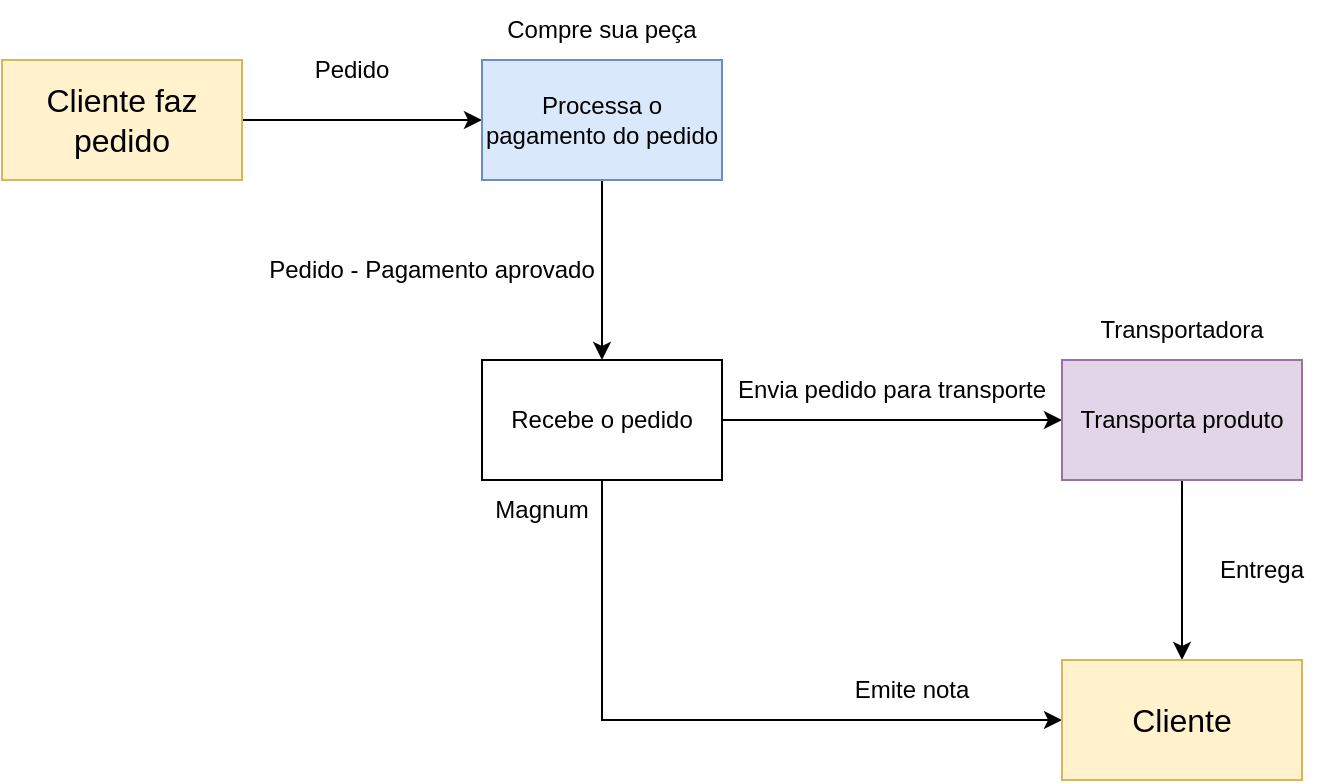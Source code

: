 <mxfile version="26.0.4">
  <diagram name="Página-1" id="2KZGWjl2fdi0CwkLy8pH">
    <mxGraphModel dx="826" dy="426" grid="1" gridSize="10" guides="1" tooltips="1" connect="1" arrows="1" fold="1" page="1" pageScale="1" pageWidth="827" pageHeight="1169" math="0" shadow="0">
      <root>
        <mxCell id="0" />
        <mxCell id="1" parent="0" />
        <mxCell id="X5MFcecDnW7EVMNdHlIu-2" style="edgeStyle=orthogonalEdgeStyle;rounded=0;orthogonalLoop=1;jettySize=auto;html=1;entryX=0;entryY=0.5;entryDx=0;entryDy=0;" edge="1" parent="1" source="zd_mETxT3Hom4_Nt144h-1" target="X5MFcecDnW7EVMNdHlIu-1">
          <mxGeometry relative="1" as="geometry" />
        </mxCell>
        <mxCell id="zd_mETxT3Hom4_Nt144h-1" value="Cliente faz pedido" style="rounded=0;whiteSpace=wrap;html=1;fillColor=#fff2cc;strokeColor=#d6b656;fontSize=16;" parent="1" vertex="1">
          <mxGeometry x="40" y="40" width="120" height="60" as="geometry" />
        </mxCell>
        <mxCell id="X5MFcecDnW7EVMNdHlIu-12" style="edgeStyle=orthogonalEdgeStyle;rounded=0;orthogonalLoop=1;jettySize=auto;html=1;entryX=0.5;entryY=0;entryDx=0;entryDy=0;" edge="1" parent="1" source="X5MFcecDnW7EVMNdHlIu-1" target="X5MFcecDnW7EVMNdHlIu-9">
          <mxGeometry relative="1" as="geometry" />
        </mxCell>
        <mxCell id="X5MFcecDnW7EVMNdHlIu-1" value="Processa o pagamento do pedido" style="rounded=0;whiteSpace=wrap;html=1;fillColor=#dae8fc;strokeColor=#6c8ebf;" vertex="1" parent="1">
          <mxGeometry x="280" y="40" width="120" height="60" as="geometry" />
        </mxCell>
        <mxCell id="X5MFcecDnW7EVMNdHlIu-3" value="Compre sua peça" style="text;html=1;align=center;verticalAlign=middle;whiteSpace=wrap;rounded=0;" vertex="1" parent="1">
          <mxGeometry x="280" y="10" width="120" height="30" as="geometry" />
        </mxCell>
        <mxCell id="X5MFcecDnW7EVMNdHlIu-4" value="Pedido" style="text;html=1;align=center;verticalAlign=middle;whiteSpace=wrap;rounded=0;" vertex="1" parent="1">
          <mxGeometry x="160" y="30" width="110" height="30" as="geometry" />
        </mxCell>
        <mxCell id="X5MFcecDnW7EVMNdHlIu-18" style="edgeStyle=orthogonalEdgeStyle;rounded=0;orthogonalLoop=1;jettySize=auto;html=1;entryX=0;entryY=0.5;entryDx=0;entryDy=0;" edge="1" parent="1" source="X5MFcecDnW7EVMNdHlIu-9" target="X5MFcecDnW7EVMNdHlIu-17">
          <mxGeometry relative="1" as="geometry" />
        </mxCell>
        <mxCell id="X5MFcecDnW7EVMNdHlIu-24" style="edgeStyle=orthogonalEdgeStyle;rounded=0;orthogonalLoop=1;jettySize=auto;html=1;entryX=0;entryY=0.5;entryDx=0;entryDy=0;" edge="1" parent="1" source="X5MFcecDnW7EVMNdHlIu-9" target="X5MFcecDnW7EVMNdHlIu-21">
          <mxGeometry relative="1" as="geometry">
            <Array as="points">
              <mxPoint x="340" y="370" />
            </Array>
          </mxGeometry>
        </mxCell>
        <mxCell id="X5MFcecDnW7EVMNdHlIu-9" value="Recebe o pedido" style="rounded=0;whiteSpace=wrap;html=1;" vertex="1" parent="1">
          <mxGeometry x="280" y="190" width="120" height="60" as="geometry" />
        </mxCell>
        <mxCell id="X5MFcecDnW7EVMNdHlIu-11" value="Magnum" style="text;html=1;align=center;verticalAlign=middle;whiteSpace=wrap;rounded=0;" vertex="1" parent="1">
          <mxGeometry x="280" y="250" width="60" height="30" as="geometry" />
        </mxCell>
        <mxCell id="X5MFcecDnW7EVMNdHlIu-13" value="Pedido - Pagamento aprovado" style="text;html=1;align=center;verticalAlign=middle;whiteSpace=wrap;rounded=0;" vertex="1" parent="1">
          <mxGeometry x="170" y="130" width="170" height="30" as="geometry" />
        </mxCell>
        <mxCell id="X5MFcecDnW7EVMNdHlIu-22" style="edgeStyle=orthogonalEdgeStyle;rounded=0;orthogonalLoop=1;jettySize=auto;html=1;entryX=0.5;entryY=0;entryDx=0;entryDy=0;" edge="1" parent="1" source="X5MFcecDnW7EVMNdHlIu-17" target="X5MFcecDnW7EVMNdHlIu-21">
          <mxGeometry relative="1" as="geometry" />
        </mxCell>
        <mxCell id="X5MFcecDnW7EVMNdHlIu-17" value="Transporta produto" style="rounded=0;whiteSpace=wrap;html=1;fillColor=#e1d5e7;strokeColor=#9673a6;" vertex="1" parent="1">
          <mxGeometry x="570" y="190" width="120" height="60" as="geometry" />
        </mxCell>
        <mxCell id="X5MFcecDnW7EVMNdHlIu-19" value="Envia pedido para transporte" style="text;html=1;align=center;verticalAlign=middle;whiteSpace=wrap;rounded=0;" vertex="1" parent="1">
          <mxGeometry x="400" y="190" width="170" height="30" as="geometry" />
        </mxCell>
        <mxCell id="X5MFcecDnW7EVMNdHlIu-20" value="Transportadora" style="text;html=1;align=center;verticalAlign=middle;whiteSpace=wrap;rounded=0;" vertex="1" parent="1">
          <mxGeometry x="570" y="160" width="120" height="30" as="geometry" />
        </mxCell>
        <mxCell id="X5MFcecDnW7EVMNdHlIu-21" value="Cliente" style="rounded=0;whiteSpace=wrap;html=1;fillColor=#fff2cc;strokeColor=#d6b656;fontSize=16;" vertex="1" parent="1">
          <mxGeometry x="570" y="340" width="120" height="60" as="geometry" />
        </mxCell>
        <mxCell id="X5MFcecDnW7EVMNdHlIu-25" value="Emite nota" style="text;html=1;align=center;verticalAlign=middle;whiteSpace=wrap;rounded=0;" vertex="1" parent="1">
          <mxGeometry x="465" y="340" width="60" height="30" as="geometry" />
        </mxCell>
        <mxCell id="X5MFcecDnW7EVMNdHlIu-26" value="Entrega" style="text;html=1;align=center;verticalAlign=middle;whiteSpace=wrap;rounded=0;" vertex="1" parent="1">
          <mxGeometry x="640" y="280" width="60" height="30" as="geometry" />
        </mxCell>
      </root>
    </mxGraphModel>
  </diagram>
</mxfile>

